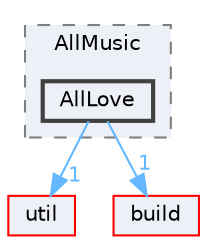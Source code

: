 digraph "AllLove"
{
 // LATEX_PDF_SIZE
  bgcolor="transparent";
  edge [fontname=Helvetica,fontsize=10,labelfontname=Helvetica,labelfontsize=10];
  node [fontname=Helvetica,fontsize=10,shape=box,height=0.2,width=0.4];
  compound=true
  subgraph clusterdir_498ec84b4a3180a9b28d4c2c2e263734 {
    graph [ bgcolor="#edf0f7", pencolor="grey50", label="AllMusic", fontname=Helvetica,fontsize=10 style="filled,dashed", URL="dir_498ec84b4a3180a9b28d4c2c2e263734.html",tooltip=""]
  dir_a1d31ee8f60f838b9cb17c40c1314076 [label="AllLove", fillcolor="#edf0f7", color="grey25", style="filled,bold", URL="dir_a1d31ee8f60f838b9cb17c40c1314076.html",tooltip=""];
  }
  dir_23ec12649285f9fabf3a6b7380226c28 [label="util", fillcolor="#edf0f7", color="red", style="filled", URL="dir_23ec12649285f9fabf3a6b7380226c28.html",tooltip=""];
  dir_4fef79e7177ba769987a8da36c892c5f [label="build", fillcolor="#edf0f7", color="red", style="filled", URL="dir_4fef79e7177ba769987a8da36c892c5f.html",tooltip=""];
  dir_a1d31ee8f60f838b9cb17c40c1314076->dir_23ec12649285f9fabf3a6b7380226c28 [headlabel="1", labeldistance=1.5 headhref="dir_000027_000357.html" href="dir_000027_000357.html" color="steelblue1" fontcolor="steelblue1"];
  dir_a1d31ee8f60f838b9cb17c40c1314076->dir_4fef79e7177ba769987a8da36c892c5f [headlabel="1", labeldistance=1.5 headhref="dir_000027_000041.html" href="dir_000027_000041.html" color="steelblue1" fontcolor="steelblue1"];
}
